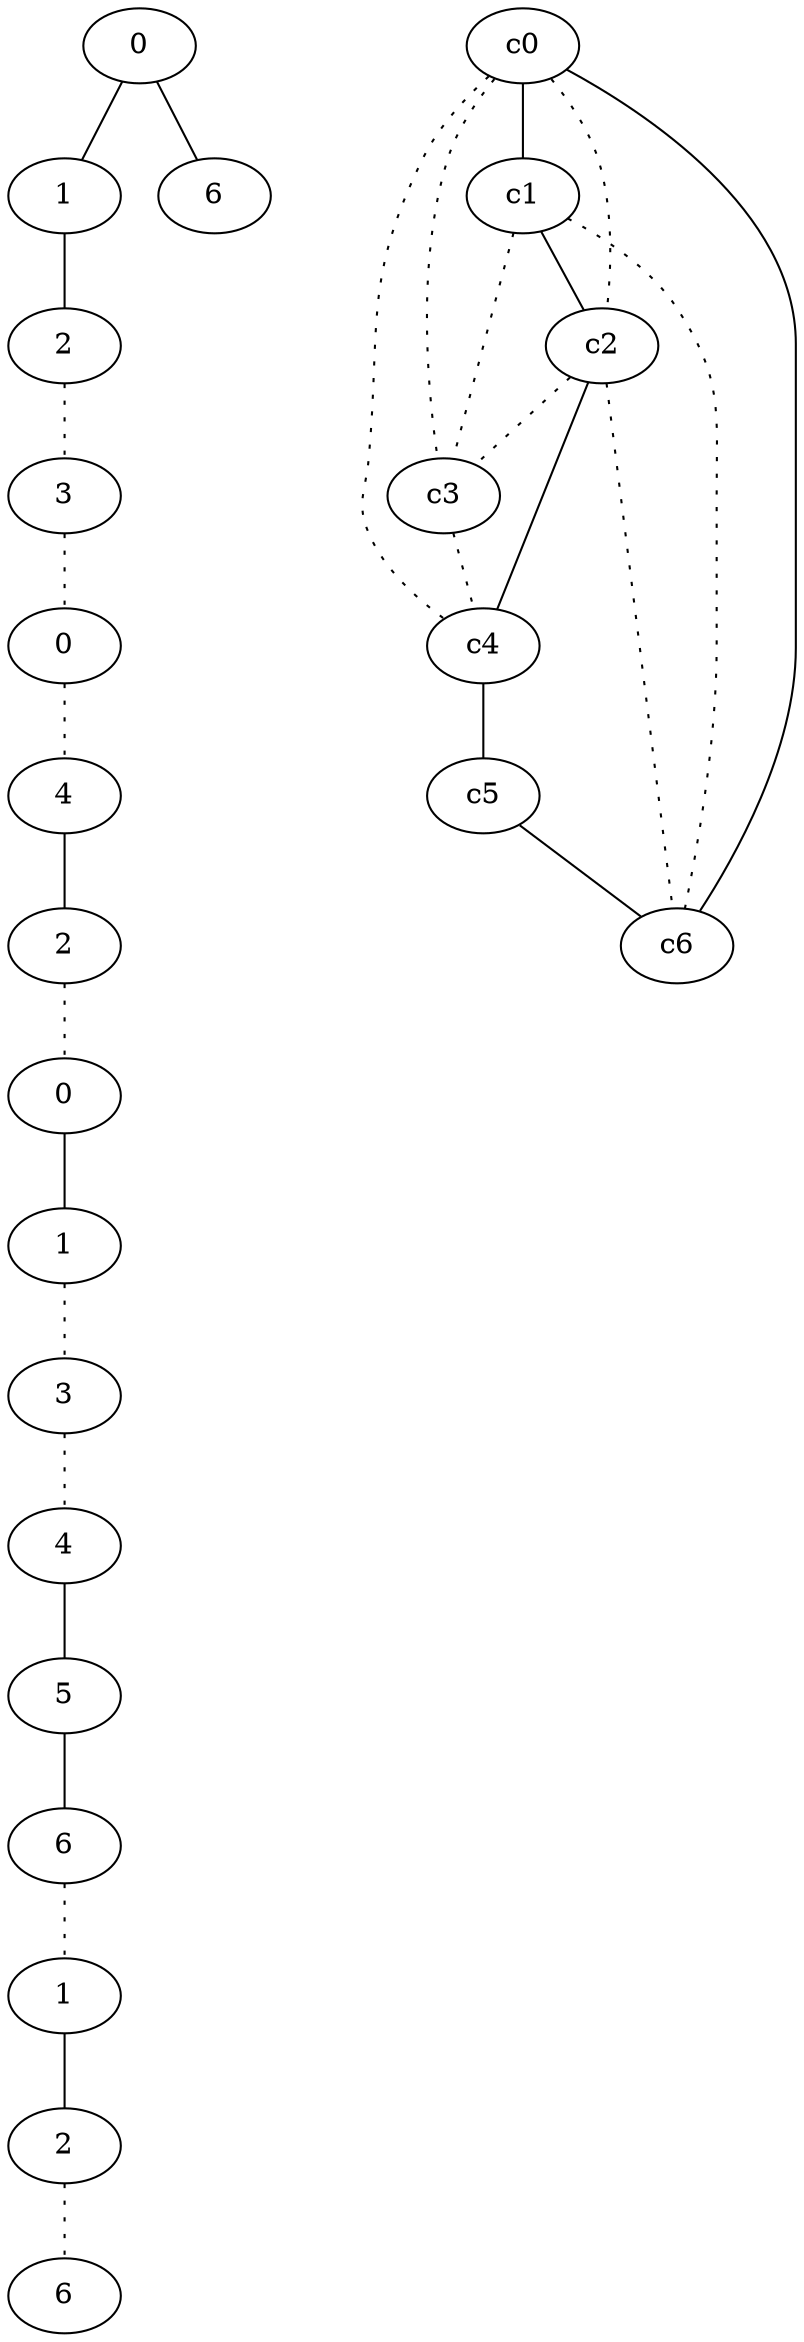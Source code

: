 graph {
a0[label=0];
a1[label=1];
a2[label=2];
a3[label=3];
a4[label=0];
a5[label=4];
a6[label=2];
a7[label=0];
a8[label=1];
a9[label=3];
a10[label=4];
a11[label=5];
a12[label=6];
a13[label=1];
a14[label=2];
a15[label=6];
a16[label=6];
a0 -- a1;
a0 -- a16;
a1 -- a2;
a2 -- a3 [style=dotted];
a3 -- a4 [style=dotted];
a4 -- a5 [style=dotted];
a5 -- a6;
a6 -- a7 [style=dotted];
a7 -- a8;
a8 -- a9 [style=dotted];
a9 -- a10 [style=dotted];
a10 -- a11;
a11 -- a12;
a12 -- a13 [style=dotted];
a13 -- a14;
a14 -- a15 [style=dotted];
c0 -- c1;
c0 -- c2 [style=dotted];
c0 -- c3 [style=dotted];
c0 -- c4 [style=dotted];
c0 -- c6;
c1 -- c2;
c1 -- c3 [style=dotted];
c1 -- c6 [style=dotted];
c2 -- c3 [style=dotted];
c2 -- c4;
c2 -- c6 [style=dotted];
c3 -- c4 [style=dotted];
c4 -- c5;
c5 -- c6;
}
